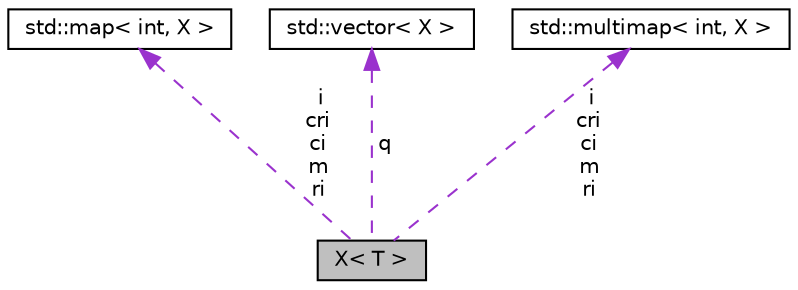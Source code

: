digraph "X&lt; T &gt;"
{
  edge [fontname="Helvetica",fontsize="10",labelfontname="Helvetica",labelfontsize="10"];
  node [fontname="Helvetica",fontsize="10",shape=record];
  Node1 [label="X\< T \>",height=0.2,width=0.4,color="black", fillcolor="grey75", style="filled", fontcolor="black"];
  Node2 -> Node1 [dir="back",color="darkorchid3",fontsize="10",style="dashed",label=" i\ncri\nci\nm\nri" ];
  Node2 [label="std::map\< int, X \>",height=0.2,width=0.4,color="black", fillcolor="white", style="filled",URL="$classstd_1_1map.html"];
  Node3 -> Node1 [dir="back",color="darkorchid3",fontsize="10",style="dashed",label=" q" ];
  Node3 [label="std::vector\< X \>",height=0.2,width=0.4,color="black", fillcolor="white", style="filled",URL="$classstd_1_1vector.html"];
  Node4 -> Node1 [dir="back",color="darkorchid3",fontsize="10",style="dashed",label=" i\ncri\nci\nm\nri" ];
  Node4 [label="std::multimap\< int, X \>",height=0.2,width=0.4,color="black", fillcolor="white", style="filled",URL="$classstd_1_1multimap.html"];
}
